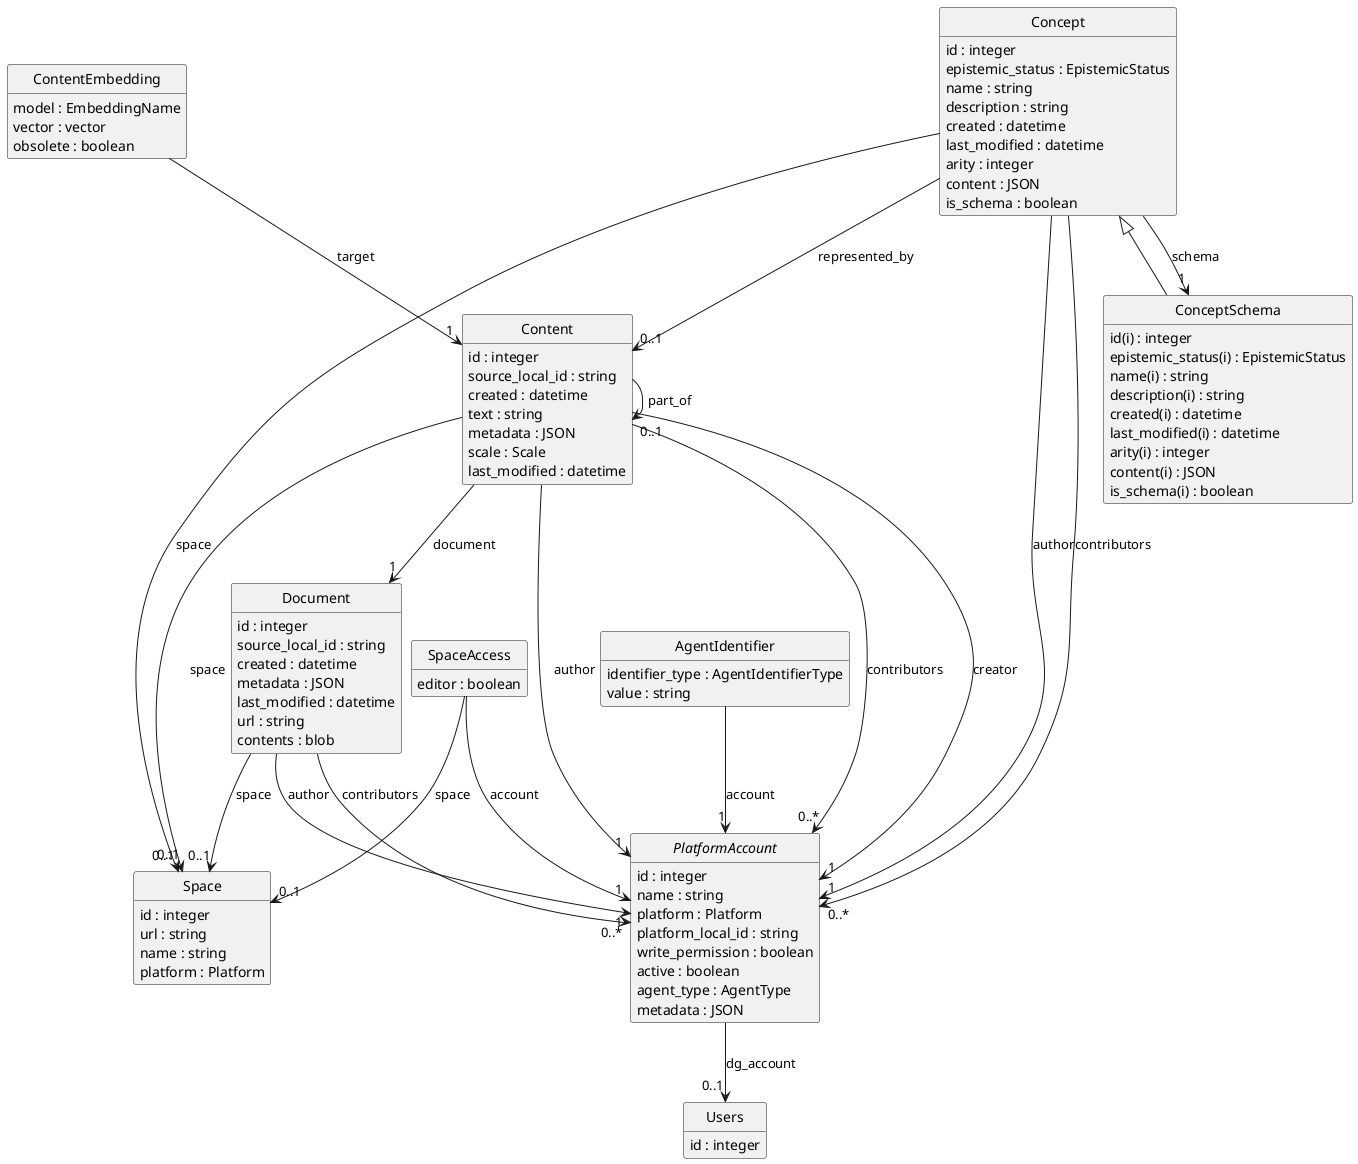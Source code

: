 @startuml
skinparam nodesep 10
hide circle
hide empty members
abstract "PlatformAccount" [[{An account for an agent on a platform}]] {
    {field} id : integer  
    {field} name : string  
    {field} platform : Platform  
    {field} platform_local_id : string  
    {field} write_permission : boolean  
    {field} active : boolean  
    {field} agent_type : AgentType  
    {field} metadata : JSON  
}
class "Users" [[{A database user account. Managed by the auth infrastructure.}]] {
    {field} id : integer  
}
"PlatformAccount" --> "0..1" "Users" : "dg_account"
class "SpaceAccess" [[{An access control entry for a space}]] {
    {field} editor : boolean  
}
class "Space" [[{A space on a platform representing a community engaged in a conversation}]] {
    {field} id : integer  
    {field} url : string  
    {field} name : string  
    {field} platform : Platform  
}
"SpaceAccess" --> "1" "PlatformAccount" : "account"
"SpaceAccess" --> "0..1" "Space" : "space"
class "Content" [[{A unit of content}]] {
    {field} id : integer  
    {field} source_local_id : string  
    {field} created : datetime  
    {field} text : string  
    {field} metadata : JSON  
    {field} scale : Scale  
    {field} last_modified : datetime  
}
class "Document" [[{An external document, or a high-level unit on a platform (eg Roam page)}]] {
    {field} id : integer  
    {field} source_local_id : string  
    {field} created : datetime  
    {field} metadata : JSON  
    {field} last_modified : datetime  
    {field} url : string  
    {field} contents : blob  
}
class "Concept" [[{An abstract concept, claim or relation}]] {
    {field} id : integer  
    {field} epistemic_status : EpistemicStatus  
    {field} name : string  
    {field} description : string  
    {field} created : datetime  
    {field} last_modified : datetime  
    {field} arity : integer  
    {field} content : JSON  
    {field} is_schema : boolean  
}
"Content" --> "0..1" "Space" : "space"
"Document" --> "0..1" "Space" : "space"
"Concept" --> "0..1" "Space" : "space"
class "AgentIdentifier" [[{An identifying attribute associated with an agent, can be a basis for unification}]] {
    {field} identifier_type : AgentIdentifierType  
    {field} value : string  
}
"AgentIdentifier" --> "1" "PlatformAccount" : "account"
"Content" --> "1" "PlatformAccount" : "author"
"Document" --> "1" "PlatformAccount" : "author"
"Concept" --> "1" "PlatformAccount" : "author"
"Content" --> "0..*" "PlatformAccount" : "contributors"
"Document" --> "0..*" "PlatformAccount" : "contributors"
"Concept" --> "0..*" "PlatformAccount" : "contributors"
"Content" --> "1" "PlatformAccount" : "creator"
"Content" --> "1" "Document" : "document"
class "ContentEmbedding" [[{An embedding for a piece of content.}]] {
    {field} model : EmbeddingName  
    {field} vector : vector  
    {field} obsolete : boolean  
}
"ContentEmbedding" --> "1" "Content" : "target"
"Content" --> "0..1" "Content" : "part_of"
"Concept" --> "0..1" "Content" : "represented_by"
class "ConceptSchema" [[{A Concept that describes a schema (type) for other concepts}]] {
    {field} id(i) : integer  
    {field} epistemic_status(i) : EpistemicStatus  
    {field} name(i) : string  
    {field} description(i) : string  
    {field} created(i) : datetime  
    {field} last_modified(i) : datetime  
    {field} arity(i) : integer  
    {field} content(i) : JSON  
    {field} is_schema(i) : boolean  
}
"Concept" --> "1" "ConceptSchema" : "schema"
"Concept" ^-- "ConceptSchema"
@enduml
